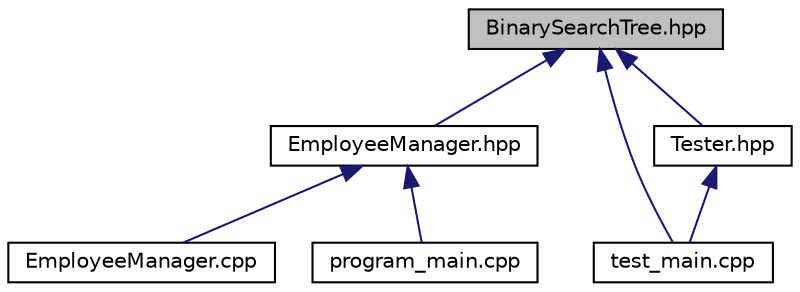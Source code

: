 digraph "BinarySearchTree.hpp"
{
  edge [fontname="Helvetica",fontsize="10",labelfontname="Helvetica",labelfontsize="10"];
  node [fontname="Helvetica",fontsize="10",shape=record];
  Node1 [label="BinarySearchTree.hpp",height=0.2,width=0.4,color="black", fillcolor="grey75", style="filled", fontcolor="black"];
  Node1 -> Node2 [dir="back",color="midnightblue",fontsize="10",style="solid",fontname="Helvetica"];
  Node2 [label="EmployeeManager.hpp",height=0.2,width=0.4,color="black", fillcolor="white", style="filled",URL="$EmployeeManager_8hpp.html"];
  Node2 -> Node3 [dir="back",color="midnightblue",fontsize="10",style="solid",fontname="Helvetica"];
  Node3 [label="EmployeeManager.cpp",height=0.2,width=0.4,color="black", fillcolor="white", style="filled",URL="$EmployeeManager_8cpp.html"];
  Node2 -> Node4 [dir="back",color="midnightblue",fontsize="10",style="solid",fontname="Helvetica"];
  Node4 [label="program_main.cpp",height=0.2,width=0.4,color="black", fillcolor="white", style="filled",URL="$program__main_8cpp.html"];
  Node1 -> Node5 [dir="back",color="midnightblue",fontsize="10",style="solid",fontname="Helvetica"];
  Node5 [label="test_main.cpp",height=0.2,width=0.4,color="black", fillcolor="white", style="filled",URL="$test__main_8cpp.html"];
  Node1 -> Node6 [dir="back",color="midnightblue",fontsize="10",style="solid",fontname="Helvetica"];
  Node6 [label="Tester.hpp",height=0.2,width=0.4,color="black", fillcolor="white", style="filled",URL="$Tester_8hpp.html"];
  Node6 -> Node5 [dir="back",color="midnightblue",fontsize="10",style="solid",fontname="Helvetica"];
}
